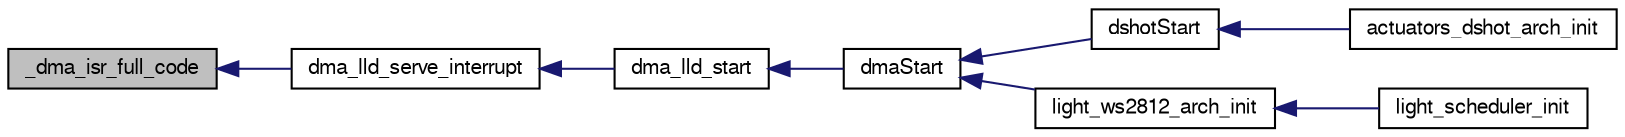 digraph "_dma_isr_full_code"
{
  edge [fontname="FreeSans",fontsize="10",labelfontname="FreeSans",labelfontsize="10"];
  node [fontname="FreeSans",fontsize="10",shape=record];
  rankdir="LR";
  Node1 [label="_dma_isr_full_code",height=0.2,width=0.4,color="black", fillcolor="grey75", style="filled", fontcolor="black"];
  Node1 -> Node2 [dir="back",color="midnightblue",fontsize="10",style="solid",fontname="FreeSans"];
  Node2 [label="dma_lld_serve_interrupt",height=0.2,width=0.4,color="black", fillcolor="white", style="filled",URL="$hal__stm32__dma_8c.html#af19ab796ea3d6054e7401cfaf0bfeefe",tooltip="DMA ISR service routine. "];
  Node2 -> Node3 [dir="back",color="midnightblue",fontsize="10",style="solid",fontname="FreeSans"];
  Node3 [label="dma_lld_start",height=0.2,width=0.4,color="black", fillcolor="white", style="filled",URL="$hal__stm32__dma_8h.html#a991ade7a6254eabbe74489fa7c8f366a",tooltip="Configures and activates the DMA peripheral. "];
  Node3 -> Node4 [dir="back",color="midnightblue",fontsize="10",style="solid",fontname="FreeSans"];
  Node4 [label="dmaStart",height=0.2,width=0.4,color="black", fillcolor="white", style="filled",URL="$hal__stm32__dma_8h.html#ad255236c42982a3368342bbfeee0c783",tooltip="Configures and activates the DMA peripheral. "];
  Node4 -> Node5 [dir="back",color="midnightblue",fontsize="10",style="solid",fontname="FreeSans"];
  Node5 [label="dshotStart",height=0.2,width=0.4,color="black", fillcolor="white", style="filled",URL="$esc__dshot_8h.html#a016263bbfd016452191cd9e4e345b1dc",tooltip="Configures and activates the DSHOT peripheral. "];
  Node5 -> Node6 [dir="back",color="midnightblue",fontsize="10",style="solid",fontname="FreeSans"];
  Node6 [label="actuators_dshot_arch_init",height=0.2,width=0.4,color="black", fillcolor="white", style="filled",URL="$actuators__dshot_8h.html#a1d673a4808cd523c8c47d82ef0c56f29",tooltip="Arch dependent init. "];
  Node4 -> Node7 [dir="back",color="midnightblue",fontsize="10",style="solid",fontname="FreeSans"];
  Node7 [label="light_ws2812_arch_init",height=0.2,width=0.4,color="black", fillcolor="white", style="filled",URL="$light__ws2812__arch_8h.html#a77c4ae9d967234a1c215b097f18241c8"];
  Node7 -> Node8 [dir="back",color="midnightblue",fontsize="10",style="solid",fontname="FreeSans"];
  Node8 [label="light_scheduler_init",height=0.2,width=0.4,color="black", fillcolor="white", style="filled",URL="$light__scheduler_8h.html#a8306780e037cc4384e8a0a33da77bf8b"];
}
